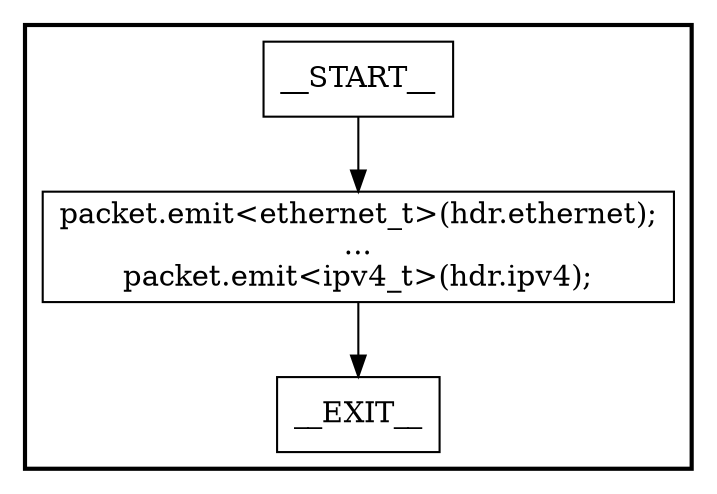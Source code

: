 digraph MyDeparser {
subgraph cluster {
graph [
label="", labeljust=r, style=bold];
0[label=__START__, margin="", shape=rectangle, style=solid];
1[label=__EXIT__, margin="", shape=rectangle, style=solid];
2[label="packet.emit<ethernet_t>(hdr.ethernet);
...
packet.emit<ipv4_t>(hdr.ipv4);", margin="", shape=rectangle, style=solid];
0 -> 2[label=""];
2 -> 1[label=""];
}
}
